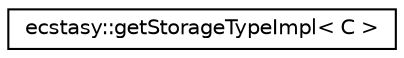 digraph "Graphical Class Hierarchy"
{
 // LATEX_PDF_SIZE
  edge [fontname="Helvetica",fontsize="10",labelfontname="Helvetica",labelfontsize="10"];
  node [fontname="Helvetica",fontsize="10",shape=record];
  rankdir="LR";
  Node0 [label="ecstasy::getStorageTypeImpl\< C \>",height=0.2,width=0.4,color="black", fillcolor="white", style="filled",URL="$structecstasy_1_1get_storage_type_impl.html",tooltip=" "];
}
